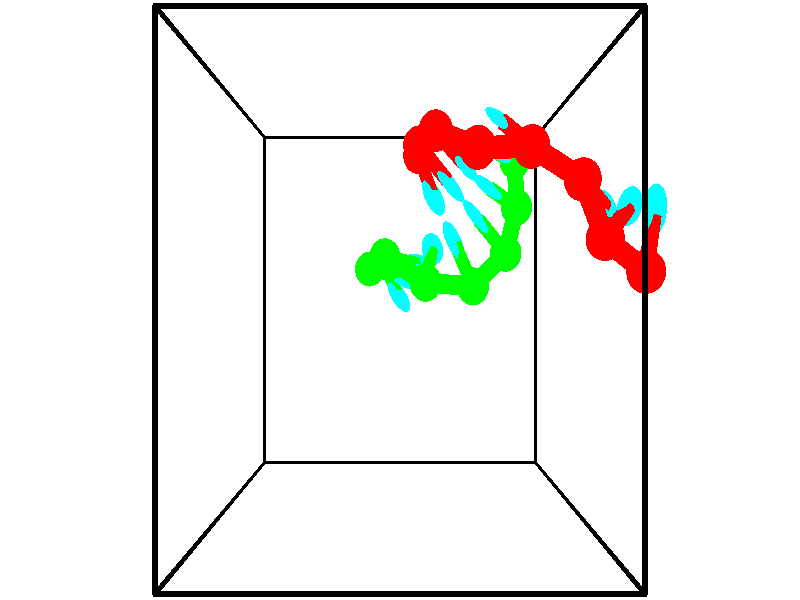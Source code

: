 // switches for output
#declare DRAW_BASES = 1; // possible values are 0, 1; only relevant for DNA ribbons
#declare DRAW_BASES_TYPE = 3; // possible values are 1, 2, 3; only relevant for DNA ribbons
#declare DRAW_FOG = 0; // set to 1 to enable fog

#include "colors.inc"

#include "transforms.inc"
background { rgb <1, 1, 1>}

#default {
   normal{
       ripples 0.25
       frequency 0.20
       turbulence 0.2
       lambda 5
   }
	finish {
		phong 0.1
		phong_size 40.
	}
}

// original window dimensions: 1024x640


// camera settings

camera {
	sky <-0, 1, 0>
	up <-0, 1, 0>
	right 1.6 * <1, 0, 0>
	location <2.5, 2.5, 11.1562>
	look_at <2.5, 2.5, 2.5>
	direction <0, 0, -8.6562>
	angle 67.0682
}


# declare cpy_camera_pos = <2.5, 2.5, 11.1562>;
# if (DRAW_FOG = 1)
fog {
	fog_type 2
	up vnormalize(cpy_camera_pos)
	color rgbt<1,1,1,0.3>
	distance 1e-5
	fog_alt 3e-3
	fog_offset 4
}
# end


// LIGHTS

# declare lum = 6;
global_settings {
	ambient_light rgb lum * <0.05, 0.05, 0.05>
	max_trace_level 15
}# declare cpy_direct_light_amount = 0.25;
light_source
{	1000 * <-1, -1, 1>,
	rgb lum * cpy_direct_light_amount
	parallel
}

light_source
{	1000 * <1, 1, -1>,
	rgb lum * cpy_direct_light_amount
	parallel
}

// strand 0

// nucleotide -1

// particle -1
sphere {
	<5.828241, 2.820271, 2.989706> 0.250000
	pigment { color rgbt <1,0,0,0> }
	no_shadow
}
cylinder {
	<5.890839, 3.215294, 2.995941>,  <5.928397, 3.452307, 2.999682>, 0.100000
	pigment { color rgbt <1,0,0,0> }
	no_shadow
}
cylinder {
	<5.890839, 3.215294, 2.995941>,  <5.828241, 2.820271, 2.989706>, 0.100000
	pigment { color rgbt <1,0,0,0> }
	no_shadow
}

// particle -1
sphere {
	<5.890839, 3.215294, 2.995941> 0.100000
	pigment { color rgbt <1,0,0,0> }
	no_shadow
}
sphere {
	0, 1
	scale<0.080000,0.200000,0.300000>
	matrix <-0.344248, 0.069330, -0.936315,
		-0.925745, 0.141161, 0.350814,
		0.156493, 0.987556, 0.015587,
		5.937787, 3.511561, 3.000617>
	pigment { color rgbt <0,1,1,0> }
	no_shadow
}
cylinder {
	<5.264908, 3.188762, 3.016872>,  <5.828241, 2.820271, 2.989706>, 0.130000
	pigment { color rgbt <1,0,0,0> }
	no_shadow
}

// nucleotide -1

// particle -1
sphere {
	<5.264908, 3.188762, 3.016872> 0.250000
	pigment { color rgbt <1,0,0,0> }
	no_shadow
}
cylinder {
	<5.528122, 3.423897, 2.828644>,  <5.686050, 3.564978, 2.715707>, 0.100000
	pigment { color rgbt <1,0,0,0> }
	no_shadow
}
cylinder {
	<5.528122, 3.423897, 2.828644>,  <5.264908, 3.188762, 3.016872>, 0.100000
	pigment { color rgbt <1,0,0,0> }
	no_shadow
}

// particle -1
sphere {
	<5.528122, 3.423897, 2.828644> 0.100000
	pigment { color rgbt <1,0,0,0> }
	no_shadow
}
sphere {
	0, 1
	scale<0.080000,0.200000,0.300000>
	matrix <-0.542083, -0.063924, -0.837890,
		-0.522624, 0.806450, 0.276592,
		0.658035, 0.587837, -0.470571,
		5.725533, 3.600248, 2.687472>
	pigment { color rgbt <0,1,1,0> }
	no_shadow
}
cylinder {
	<5.020359, 3.885795, 2.827589>,  <5.264908, 3.188762, 3.016872>, 0.130000
	pigment { color rgbt <1,0,0,0> }
	no_shadow
}

// nucleotide -1

// particle -1
sphere {
	<5.020359, 3.885795, 2.827589> 0.250000
	pigment { color rgbt <1,0,0,0> }
	no_shadow
}
cylinder {
	<5.292061, 3.723030, 2.583282>,  <5.455082, 3.625371, 2.436698>, 0.100000
	pigment { color rgbt <1,0,0,0> }
	no_shadow
}
cylinder {
	<5.292061, 3.723030, 2.583282>,  <5.020359, 3.885795, 2.827589>, 0.100000
	pigment { color rgbt <1,0,0,0> }
	no_shadow
}

// particle -1
sphere {
	<5.292061, 3.723030, 2.583282> 0.100000
	pigment { color rgbt <1,0,0,0> }
	no_shadow
}
sphere {
	0, 1
	scale<0.080000,0.200000,0.300000>
	matrix <-0.677816, -0.028749, -0.734670,
		0.281387, 0.913015, -0.295339,
		0.679255, -0.406912, -0.610767,
		5.495837, 3.600957, 2.400053>
	pigment { color rgbt <0,1,1,0> }
	no_shadow
}
cylinder {
	<4.304857, 4.254530, 2.875725>,  <5.020359, 3.885795, 2.827589>, 0.130000
	pigment { color rgbt <1,0,0,0> }
	no_shadow
}

// nucleotide -1

// particle -1
sphere {
	<4.304857, 4.254530, 2.875725> 0.250000
	pigment { color rgbt <1,0,0,0> }
	no_shadow
}
cylinder {
	<4.105728, 4.491432, 2.622299>,  <3.986251, 4.633574, 2.470243>, 0.100000
	pigment { color rgbt <1,0,0,0> }
	no_shadow
}
cylinder {
	<4.105728, 4.491432, 2.622299>,  <4.304857, 4.254530, 2.875725>, 0.100000
	pigment { color rgbt <1,0,0,0> }
	no_shadow
}

// particle -1
sphere {
	<4.105728, 4.491432, 2.622299> 0.100000
	pigment { color rgbt <1,0,0,0> }
	no_shadow
}
sphere {
	0, 1
	scale<0.080000,0.200000,0.300000>
	matrix <-0.455229, -0.800238, -0.390366,
		-0.738200, 0.094084, 0.667989,
		-0.497823, 0.592256, -0.633565,
		3.956381, 4.669109, 2.432230>
	pigment { color rgbt <0,1,1,0> }
	no_shadow
}
cylinder {
	<3.563360, 4.236556, 2.908463>,  <4.304857, 4.254530, 2.875725>, 0.130000
	pigment { color rgbt <1,0,0,0> }
	no_shadow
}

// nucleotide -1

// particle -1
sphere {
	<3.563360, 4.236556, 2.908463> 0.250000
	pigment { color rgbt <1,0,0,0> }
	no_shadow
}
cylinder {
	<3.658455, 4.332932, 2.532074>,  <3.715512, 4.390757, 2.306241>, 0.100000
	pigment { color rgbt <1,0,0,0> }
	no_shadow
}
cylinder {
	<3.658455, 4.332932, 2.532074>,  <3.563360, 4.236556, 2.908463>, 0.100000
	pigment { color rgbt <1,0,0,0> }
	no_shadow
}

// particle -1
sphere {
	<3.658455, 4.332932, 2.532074> 0.100000
	pigment { color rgbt <1,0,0,0> }
	no_shadow
}
sphere {
	0, 1
	scale<0.080000,0.200000,0.300000>
	matrix <-0.555689, -0.760820, -0.335206,
		-0.796675, 0.602579, -0.046987,
		0.237736, 0.240940, -0.940973,
		3.729776, 4.405213, 2.249782>
	pigment { color rgbt <0,1,1,0> }
	no_shadow
}
cylinder {
	<3.016927, 4.542009, 2.414387>,  <3.563360, 4.236556, 2.908463>, 0.130000
	pigment { color rgbt <1,0,0,0> }
	no_shadow
}

// nucleotide -1

// particle -1
sphere {
	<3.016927, 4.542009, 2.414387> 0.250000
	pigment { color rgbt <1,0,0,0> }
	no_shadow
}
cylinder {
	<3.280983, 4.358528, 2.176460>,  <3.439416, 4.248439, 2.033704>, 0.100000
	pigment { color rgbt <1,0,0,0> }
	no_shadow
}
cylinder {
	<3.280983, 4.358528, 2.176460>,  <3.016927, 4.542009, 2.414387>, 0.100000
	pigment { color rgbt <1,0,0,0> }
	no_shadow
}

// particle -1
sphere {
	<3.280983, 4.358528, 2.176460> 0.100000
	pigment { color rgbt <1,0,0,0> }
	no_shadow
}
sphere {
	0, 1
	scale<0.080000,0.200000,0.300000>
	matrix <-0.742784, -0.516454, -0.426083,
		-0.111750, 0.723095, -0.681649,
		0.660139, -0.458703, -0.594818,
		3.479025, 4.220917, 1.998015>
	pigment { color rgbt <0,1,1,0> }
	no_shadow
}
cylinder {
	<2.799810, 4.507658, 1.763228>,  <3.016927, 4.542009, 2.414387>, 0.130000
	pigment { color rgbt <1,0,0,0> }
	no_shadow
}

// nucleotide -1

// particle -1
sphere {
	<2.799810, 4.507658, 1.763228> 0.250000
	pigment { color rgbt <1,0,0,0> }
	no_shadow
}
cylinder {
	<3.078850, 4.226227, 1.709068>,  <3.246274, 4.057368, 1.676573>, 0.100000
	pigment { color rgbt <1,0,0,0> }
	no_shadow
}
cylinder {
	<3.078850, 4.226227, 1.709068>,  <2.799810, 4.507658, 1.763228>, 0.100000
	pigment { color rgbt <1,0,0,0> }
	no_shadow
}

// particle -1
sphere {
	<3.078850, 4.226227, 1.709068> 0.100000
	pigment { color rgbt <1,0,0,0> }
	no_shadow
}
sphere {
	0, 1
	scale<0.080000,0.200000,0.300000>
	matrix <-0.682272, -0.594615, -0.425367,
		0.218769, 0.389115, -0.894835,
		0.697599, -0.703578, -0.135399,
		3.288130, 4.015153, 1.668449>
	pigment { color rgbt <0,1,1,0> }
	no_shadow
}
cylinder {
	<2.802892, 4.504180, 1.101260>,  <2.799810, 4.507658, 1.763228>, 0.130000
	pigment { color rgbt <1,0,0,0> }
	no_shadow
}

// nucleotide -1

// particle -1
sphere {
	<2.802892, 4.504180, 1.101260> 0.250000
	pigment { color rgbt <1,0,0,0> }
	no_shadow
}
cylinder {
	<2.942101, 4.156387, 1.241478>,  <3.025626, 3.947712, 1.325609>, 0.100000
	pigment { color rgbt <1,0,0,0> }
	no_shadow
}
cylinder {
	<2.942101, 4.156387, 1.241478>,  <2.802892, 4.504180, 1.101260>, 0.100000
	pigment { color rgbt <1,0,0,0> }
	no_shadow
}

// particle -1
sphere {
	<2.942101, 4.156387, 1.241478> 0.100000
	pigment { color rgbt <1,0,0,0> }
	no_shadow
}
sphere {
	0, 1
	scale<0.080000,0.200000,0.300000>
	matrix <-0.578497, -0.493417, -0.649523,
		0.737714, 0.023259, -0.674713,
		0.348022, -0.869482, 0.350546,
		3.046507, 3.895543, 1.346642>
	pigment { color rgbt <0,1,1,0> }
	no_shadow
}
// strand 1

// nucleotide -1

// particle -1
sphere {
	<2.160138, 3.088745, -0.002498> 0.250000
	pigment { color rgbt <0,1,0,0> }
	no_shadow
}
cylinder {
	<2.343807, 2.785294, 0.182388>,  <2.454009, 2.603223, 0.293320>, 0.100000
	pigment { color rgbt <0,1,0,0> }
	no_shadow
}
cylinder {
	<2.343807, 2.785294, 0.182388>,  <2.160138, 3.088745, -0.002498>, 0.100000
	pigment { color rgbt <0,1,0,0> }
	no_shadow
}

// particle -1
sphere {
	<2.343807, 2.785294, 0.182388> 0.100000
	pigment { color rgbt <0,1,0,0> }
	no_shadow
}
sphere {
	0, 1
	scale<0.080000,0.200000,0.300000>
	matrix <0.572722, 0.650544, 0.498780,
		-0.679080, 0.035695, 0.733196,
		0.459172, -0.758629, 0.462215,
		2.481559, 2.557705, 0.321053>
	pigment { color rgbt <0,1,1,0> }
	no_shadow
}
cylinder {
	<1.974165, 2.944316, 0.717553>,  <2.160138, 3.088745, -0.002498>, 0.130000
	pigment { color rgbt <0,1,0,0> }
	no_shadow
}

// nucleotide -1

// particle -1
sphere {
	<1.974165, 2.944316, 0.717553> 0.250000
	pigment { color rgbt <0,1,0,0> }
	no_shadow
}
cylinder {
	<2.354137, 2.865707, 0.620384>,  <2.582121, 2.818542, 0.562083>, 0.100000
	pigment { color rgbt <0,1,0,0> }
	no_shadow
}
cylinder {
	<2.354137, 2.865707, 0.620384>,  <1.974165, 2.944316, 0.717553>, 0.100000
	pigment { color rgbt <0,1,0,0> }
	no_shadow
}

// particle -1
sphere {
	<2.354137, 2.865707, 0.620384> 0.100000
	pigment { color rgbt <0,1,0,0> }
	no_shadow
}
sphere {
	0, 1
	scale<0.080000,0.200000,0.300000>
	matrix <0.307963, 0.720286, 0.621568,
		0.052822, -0.665258, 0.744743,
		0.949931, -0.196521, -0.242922,
		2.639117, 2.806751, 0.547508>
	pigment { color rgbt <0,1,1,0> }
	no_shadow
}
cylinder {
	<2.253583, 3.087759, 1.306500>,  <1.974165, 2.944316, 0.717553>, 0.130000
	pigment { color rgbt <0,1,0,0> }
	no_shadow
}

// nucleotide -1

// particle -1
sphere {
	<2.253583, 3.087759, 1.306500> 0.250000
	pigment { color rgbt <0,1,0,0> }
	no_shadow
}
cylinder {
	<2.588459, 3.035309, 1.094116>,  <2.789385, 3.003839, 0.966686>, 0.100000
	pigment { color rgbt <0,1,0,0> }
	no_shadow
}
cylinder {
	<2.588459, 3.035309, 1.094116>,  <2.253583, 3.087759, 1.306500>, 0.100000
	pigment { color rgbt <0,1,0,0> }
	no_shadow
}

// particle -1
sphere {
	<2.588459, 3.035309, 1.094116> 0.100000
	pigment { color rgbt <0,1,0,0> }
	no_shadow
}
sphere {
	0, 1
	scale<0.080000,0.200000,0.300000>
	matrix <0.472773, 0.661584, 0.582059,
		0.274950, -0.738317, 0.615866,
		0.837191, -0.131127, -0.530959,
		2.839616, 2.995971, 0.934828>
	pigment { color rgbt <0,1,1,0> }
	no_shadow
}
cylinder {
	<2.899124, 2.727461, 1.716050>,  <2.253583, 3.087759, 1.306500>, 0.130000
	pigment { color rgbt <0,1,0,0> }
	no_shadow
}

// nucleotide -1

// particle -1
sphere {
	<2.899124, 2.727461, 1.716050> 0.250000
	pigment { color rgbt <0,1,0,0> }
	no_shadow
}
cylinder {
	<2.976398, 2.998306, 1.432022>,  <3.022763, 3.160813, 1.261606>, 0.100000
	pigment { color rgbt <0,1,0,0> }
	no_shadow
}
cylinder {
	<2.976398, 2.998306, 1.432022>,  <2.899124, 2.727461, 1.716050>, 0.100000
	pigment { color rgbt <0,1,0,0> }
	no_shadow
}

// particle -1
sphere {
	<2.976398, 2.998306, 1.432022> 0.100000
	pigment { color rgbt <0,1,0,0> }
	no_shadow
}
sphere {
	0, 1
	scale<0.080000,0.200000,0.300000>
	matrix <0.508627, 0.549756, 0.662621,
		0.839034, -0.489169, -0.238193,
		0.193186, 0.677113, -0.710069,
		3.034354, 3.201440, 1.219001>
	pigment { color rgbt <0,1,1,0> }
	no_shadow
}
cylinder {
	<3.650540, 2.679181, 1.636008>,  <2.899124, 2.727461, 1.716050>, 0.130000
	pigment { color rgbt <0,1,0,0> }
	no_shadow
}

// nucleotide -1

// particle -1
sphere {
	<3.650540, 2.679181, 1.636008> 0.250000
	pigment { color rgbt <0,1,0,0> }
	no_shadow
}
cylinder {
	<3.485744, 3.030426, 1.538696>,  <3.386867, 3.241173, 1.480309>, 0.100000
	pigment { color rgbt <0,1,0,0> }
	no_shadow
}
cylinder {
	<3.485744, 3.030426, 1.538696>,  <3.650540, 2.679181, 1.636008>, 0.100000
	pigment { color rgbt <0,1,0,0> }
	no_shadow
}

// particle -1
sphere {
	<3.485744, 3.030426, 1.538696> 0.100000
	pigment { color rgbt <0,1,0,0> }
	no_shadow
}
sphere {
	0, 1
	scale<0.080000,0.200000,0.300000>
	matrix <0.696736, 0.475653, 0.536948,
		0.587217, 0.051714, -0.807776,
		-0.411989, 0.878112, -0.243280,
		3.362148, 3.293859, 1.465712>
	pigment { color rgbt <0,1,1,0> }
	no_shadow
}
cylinder {
	<4.206274, 3.131214, 1.409479>,  <3.650540, 2.679181, 1.636008>, 0.130000
	pigment { color rgbt <0,1,0,0> }
	no_shadow
}

// nucleotide -1

// particle -1
sphere {
	<4.206274, 3.131214, 1.409479> 0.250000
	pigment { color rgbt <0,1,0,0> }
	no_shadow
}
cylinder {
	<3.923996, 3.398666, 1.503227>,  <3.754629, 3.559138, 1.559476>, 0.100000
	pigment { color rgbt <0,1,0,0> }
	no_shadow
}
cylinder {
	<3.923996, 3.398666, 1.503227>,  <4.206274, 3.131214, 1.409479>, 0.100000
	pigment { color rgbt <0,1,0,0> }
	no_shadow
}

// particle -1
sphere {
	<3.923996, 3.398666, 1.503227> 0.100000
	pigment { color rgbt <0,1,0,0> }
	no_shadow
}
sphere {
	0, 1
	scale<0.080000,0.200000,0.300000>
	matrix <0.703656, 0.622718, 0.342184,
		0.082847, 0.406394, -0.909934,
		-0.705694, 0.668630, 0.234371,
		3.712288, 3.599255, 1.573539>
	pigment { color rgbt <0,1,1,0> }
	no_shadow
}
cylinder {
	<4.411042, 3.764964, 1.256060>,  <4.206274, 3.131214, 1.409479>, 0.130000
	pigment { color rgbt <0,1,0,0> }
	no_shadow
}

// nucleotide -1

// particle -1
sphere {
	<4.411042, 3.764964, 1.256060> 0.250000
	pigment { color rgbt <0,1,0,0> }
	no_shadow
}
cylinder {
	<4.107628, 3.888184, 1.485748>,  <3.925580, 3.962115, 1.623562>, 0.100000
	pigment { color rgbt <0,1,0,0> }
	no_shadow
}
cylinder {
	<4.107628, 3.888184, 1.485748>,  <4.411042, 3.764964, 1.256060>, 0.100000
	pigment { color rgbt <0,1,0,0> }
	no_shadow
}

// particle -1
sphere {
	<4.107628, 3.888184, 1.485748> 0.100000
	pigment { color rgbt <0,1,0,0> }
	no_shadow
}
sphere {
	0, 1
	scale<0.080000,0.200000,0.300000>
	matrix <0.566801, 0.746668, 0.348173,
		-0.321499, 0.589571, -0.740975,
		-0.758535, 0.308048, 0.574222,
		3.880067, 3.980598, 1.658015>
	pigment { color rgbt <0,1,1,0> }
	no_shadow
}
cylinder {
	<4.410152, 4.430687, 1.108596>,  <4.411042, 3.764964, 1.256060>, 0.130000
	pigment { color rgbt <0,1,0,0> }
	no_shadow
}

// nucleotide -1

// particle -1
sphere {
	<4.410152, 4.430687, 1.108596> 0.250000
	pigment { color rgbt <0,1,0,0> }
	no_shadow
}
cylinder {
	<4.197346, 4.421524, 1.447166>,  <4.069662, 4.416026, 1.650308>, 0.100000
	pigment { color rgbt <0,1,0,0> }
	no_shadow
}
cylinder {
	<4.197346, 4.421524, 1.447166>,  <4.410152, 4.430687, 1.108596>, 0.100000
	pigment { color rgbt <0,1,0,0> }
	no_shadow
}

// particle -1
sphere {
	<4.197346, 4.421524, 1.447166> 0.100000
	pigment { color rgbt <0,1,0,0> }
	no_shadow
}
sphere {
	0, 1
	scale<0.080000,0.200000,0.300000>
	matrix <0.500387, 0.797899, 0.336109,
		-0.683061, 0.602355, -0.413032,
		-0.532015, -0.022908, 0.846425,
		4.037741, 4.414652, 1.701094>
	pigment { color rgbt <0,1,1,0> }
	no_shadow
}
// box output
cylinder {
	<0.000000, 0.000000, 0.000000>,  <5.000000, 0.000000, 0.000000>, 0.025000
	pigment { color rgbt <0,0,0,0> }
	no_shadow
}
cylinder {
	<0.000000, 0.000000, 0.000000>,  <0.000000, 5.000000, 0.000000>, 0.025000
	pigment { color rgbt <0,0,0,0> }
	no_shadow
}
cylinder {
	<0.000000, 0.000000, 0.000000>,  <0.000000, 0.000000, 5.000000>, 0.025000
	pigment { color rgbt <0,0,0,0> }
	no_shadow
}
cylinder {
	<5.000000, 5.000000, 5.000000>,  <0.000000, 5.000000, 5.000000>, 0.025000
	pigment { color rgbt <0,0,0,0> }
	no_shadow
}
cylinder {
	<5.000000, 5.000000, 5.000000>,  <5.000000, 0.000000, 5.000000>, 0.025000
	pigment { color rgbt <0,0,0,0> }
	no_shadow
}
cylinder {
	<5.000000, 5.000000, 5.000000>,  <5.000000, 5.000000, 0.000000>, 0.025000
	pigment { color rgbt <0,0,0,0> }
	no_shadow
}
cylinder {
	<0.000000, 0.000000, 5.000000>,  <0.000000, 5.000000, 5.000000>, 0.025000
	pigment { color rgbt <0,0,0,0> }
	no_shadow
}
cylinder {
	<0.000000, 0.000000, 5.000000>,  <5.000000, 0.000000, 5.000000>, 0.025000
	pigment { color rgbt <0,0,0,0> }
	no_shadow
}
cylinder {
	<5.000000, 5.000000, 0.000000>,  <0.000000, 5.000000, 0.000000>, 0.025000
	pigment { color rgbt <0,0,0,0> }
	no_shadow
}
cylinder {
	<5.000000, 5.000000, 0.000000>,  <5.000000, 0.000000, 0.000000>, 0.025000
	pigment { color rgbt <0,0,0,0> }
	no_shadow
}
cylinder {
	<5.000000, 0.000000, 5.000000>,  <5.000000, 0.000000, 0.000000>, 0.025000
	pigment { color rgbt <0,0,0,0> }
	no_shadow
}
cylinder {
	<0.000000, 5.000000, 0.000000>,  <0.000000, 5.000000, 5.000000>, 0.025000
	pigment { color rgbt <0,0,0,0> }
	no_shadow
}
// end of box output

